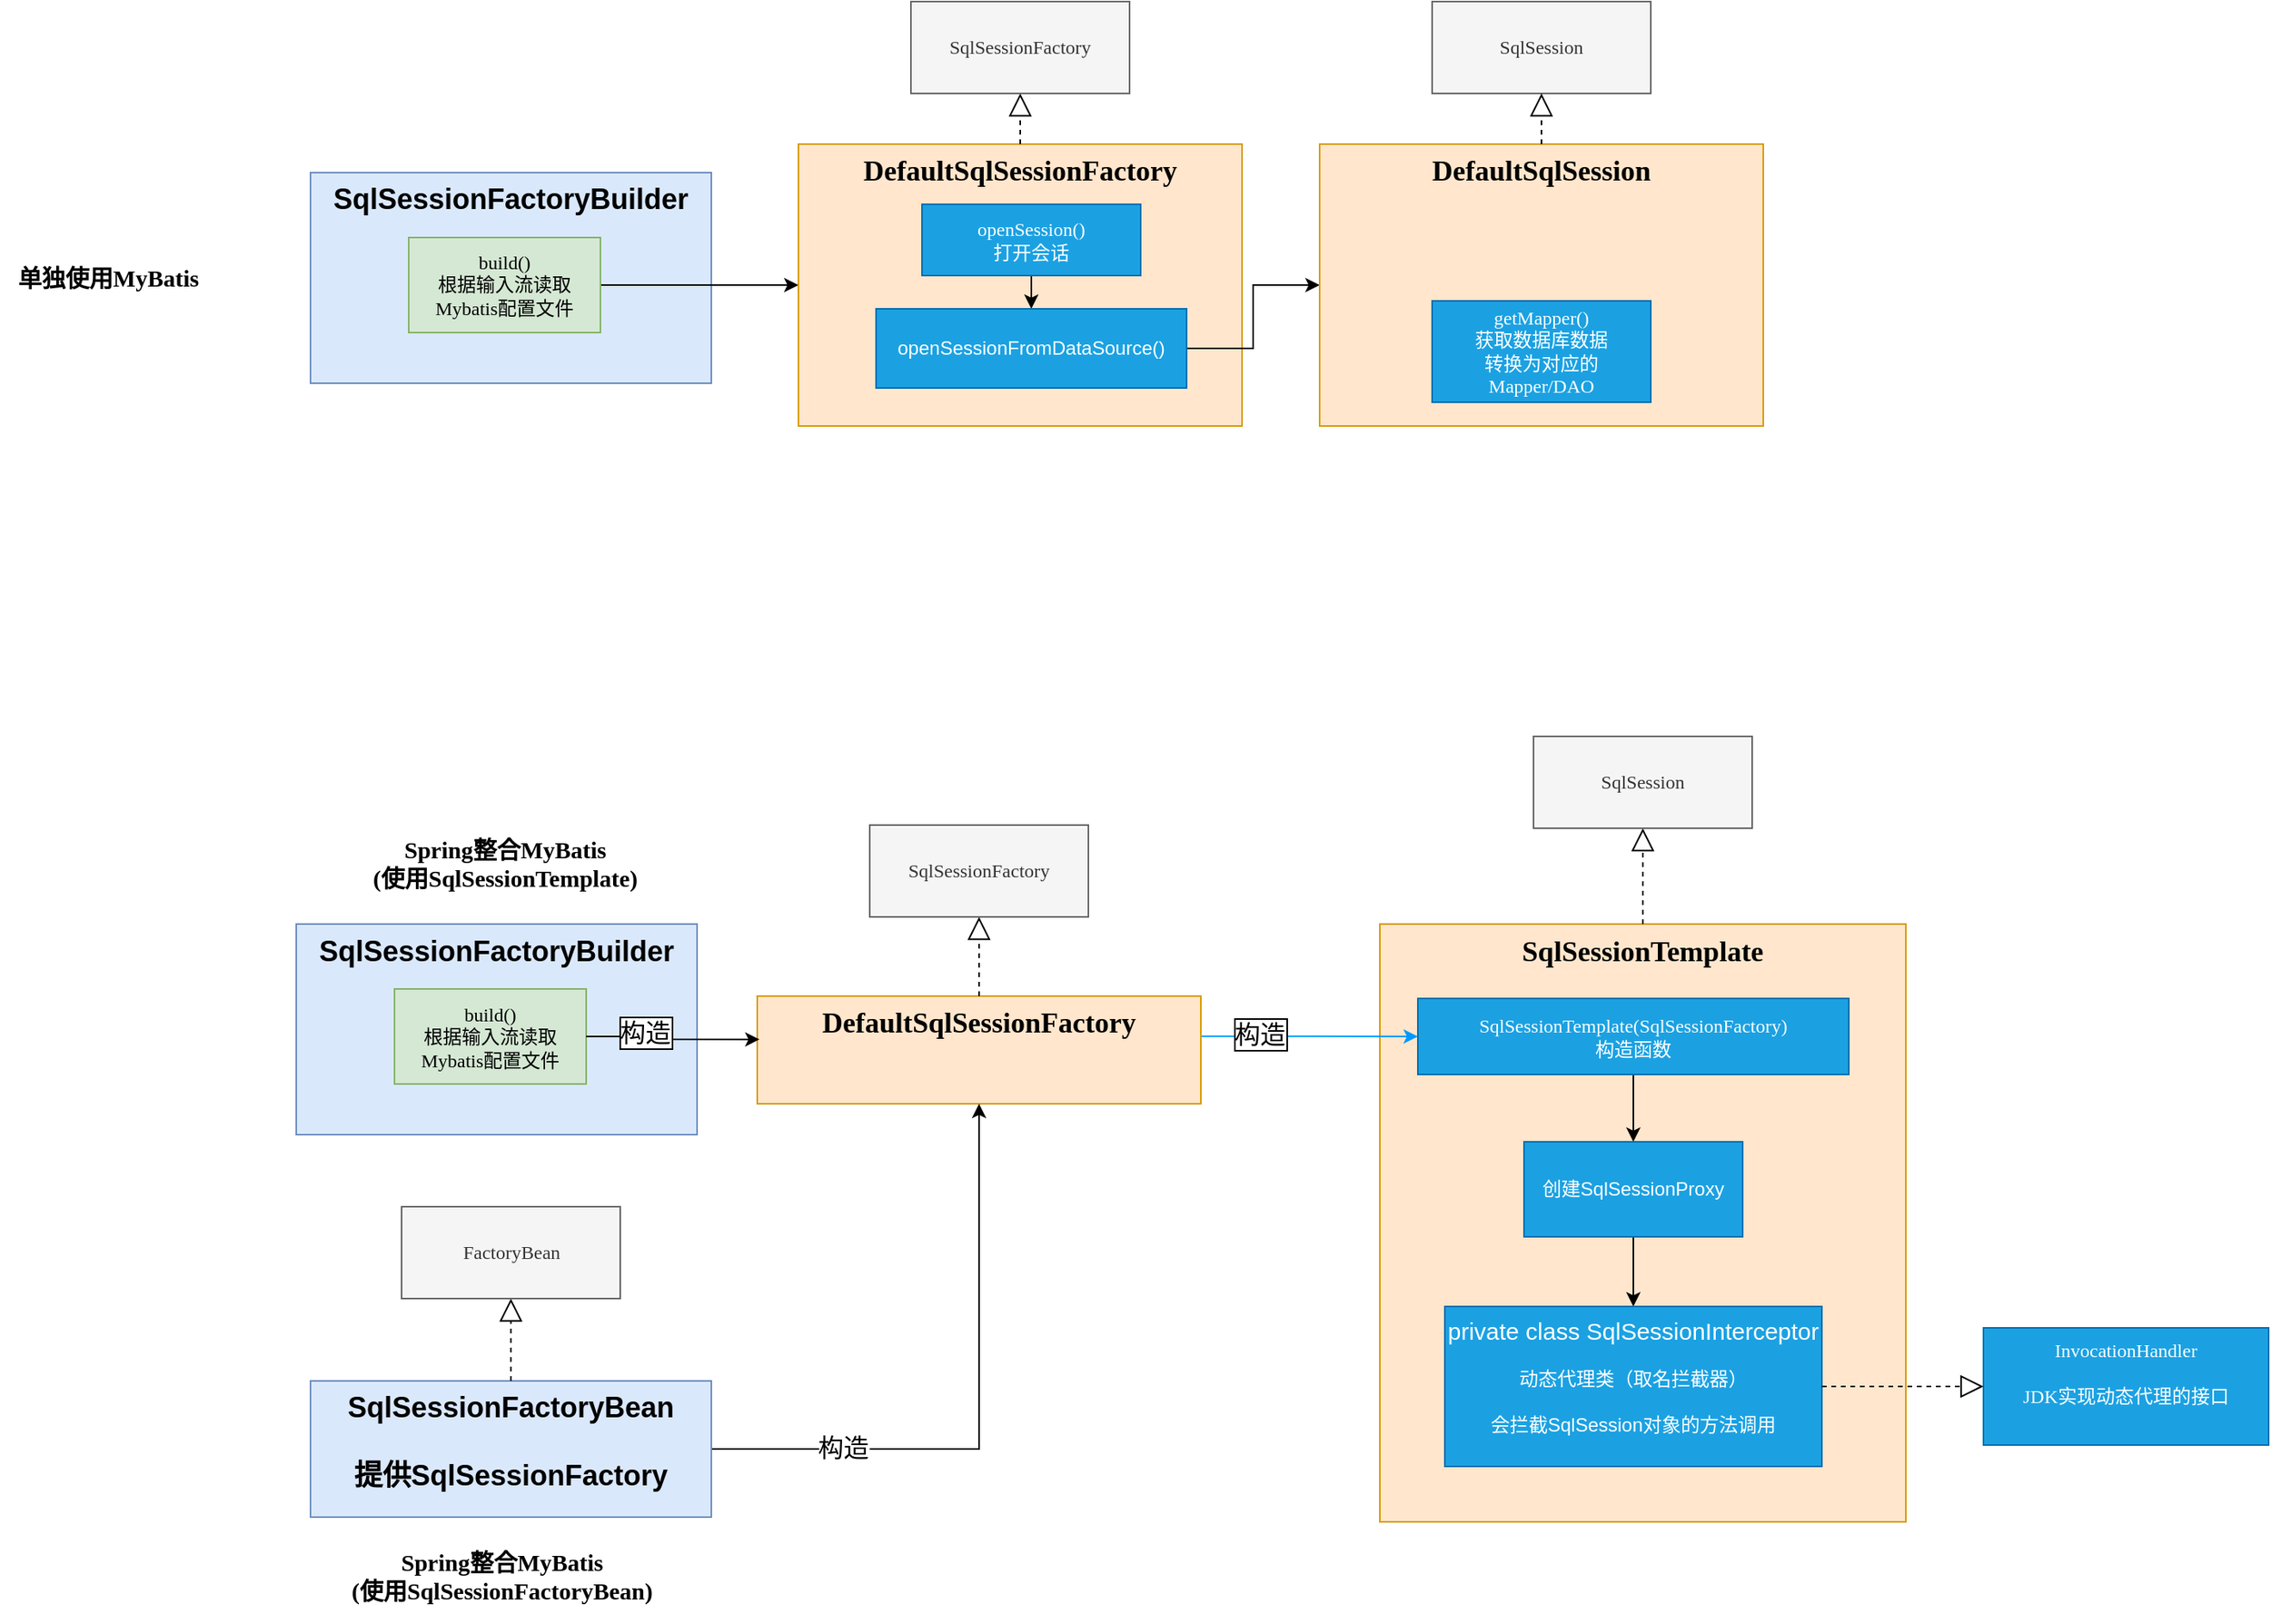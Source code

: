 <mxfile version="24.6.4" type="device" pages="3">
  <diagram name="打开数据库会话" id="SE85dlE5BvLreO3nksSo">
    <mxGraphModel dx="2238" dy="1069" grid="0" gridSize="10" guides="1" tooltips="1" connect="1" arrows="1" fold="1" page="0" pageScale="1" pageWidth="827" pageHeight="1169" math="0" shadow="0">
      <root>
        <mxCell id="0" />
        <mxCell id="1" parent="0" />
        <mxCell id="FTAhXeVRQCJLs0EyQR1D-2" value="&lt;font size=&quot;1&quot; style=&quot;&quot;&gt;&lt;b style=&quot;font-size: 18px;&quot;&gt;SqlSessionFactoryBuilder&lt;/b&gt;&lt;/font&gt;" style="rounded=0;whiteSpace=wrap;html=1;verticalAlign=top;fillColor=#dae8fc;strokeColor=#6c8ebf;" vertex="1" parent="1">
          <mxGeometry x="100" y="362" width="253" height="133" as="geometry" />
        </mxCell>
        <mxCell id="FTAhXeVRQCJLs0EyQR1D-5" value="" style="edgeStyle=orthogonalEdgeStyle;rounded=0;orthogonalLoop=1;jettySize=auto;html=1;" edge="1" parent="1" source="FTAhXeVRQCJLs0EyQR1D-1" target="FTAhXeVRQCJLs0EyQR1D-4">
          <mxGeometry relative="1" as="geometry" />
        </mxCell>
        <mxCell id="FTAhXeVRQCJLs0EyQR1D-1" value="&lt;div style=&quot;&quot;&gt;&lt;font style=&quot;font-size: 12px;&quot; face=&quot;MesloLGS NF&quot;&gt;build()&lt;br&gt;&lt;/font&gt;&lt;/div&gt;&lt;font style=&quot;font-size: 12px;&quot; face=&quot;YKzPa8apz-2203XDDcGV&quot;&gt;根据输入流读取&lt;/font&gt;&lt;div style=&quot;&quot;&gt;&lt;font style=&quot;font-size: 12px;&quot; face=&quot;YKzPa8apz-2203XDDcGV&quot;&gt;Mybatis配置文件&lt;/font&gt;&lt;/div&gt;" style="rounded=0;whiteSpace=wrap;html=1;fillColor=#d5e8d4;strokeColor=#82b366;" vertex="1" parent="1">
          <mxGeometry x="162" y="403" width="121" height="60" as="geometry" />
        </mxCell>
        <mxCell id="FTAhXeVRQCJLs0EyQR1D-4" value="&lt;font style=&quot;font-size: 18px;&quot; face=&quot;MesloLGS NF&quot;&gt;&lt;b&gt;DefaultSqlSessionFactory&lt;/b&gt;&lt;/font&gt;" style="whiteSpace=wrap;html=1;rounded=0;verticalAlign=top;fillColor=#ffe6cc;strokeColor=#d79b00;" vertex="1" parent="1">
          <mxGeometry x="408" y="344" width="280" height="178" as="geometry" />
        </mxCell>
        <mxCell id="FTAhXeVRQCJLs0EyQR1D-7" value="" style="endArrow=block;dashed=1;endFill=0;endSize=12;html=1;rounded=0;exitX=0.5;exitY=0;exitDx=0;exitDy=0;entryX=0.5;entryY=1;entryDx=0;entryDy=0;" edge="1" parent="1" source="FTAhXeVRQCJLs0EyQR1D-4" target="FTAhXeVRQCJLs0EyQR1D-8">
          <mxGeometry width="160" relative="1" as="geometry">
            <mxPoint x="548" y="344" as="sourcePoint" />
            <mxPoint x="546" y="266" as="targetPoint" />
          </mxGeometry>
        </mxCell>
        <mxCell id="FTAhXeVRQCJLs0EyQR1D-8" value="&lt;font face=&quot;MesloLGS NF&quot;&gt;SqlSessionFactory&lt;/font&gt;" style="html=1;whiteSpace=wrap;fillColor=#f5f5f5;fontColor=#333333;strokeColor=#666666;" vertex="1" parent="1">
          <mxGeometry x="479" y="254" width="138" height="58" as="geometry" />
        </mxCell>
        <mxCell id="FTAhXeVRQCJLs0EyQR1D-12" value="" style="edgeStyle=orthogonalEdgeStyle;rounded=0;orthogonalLoop=1;jettySize=auto;html=1;" edge="1" parent="1" source="FTAhXeVRQCJLs0EyQR1D-10" target="FTAhXeVRQCJLs0EyQR1D-11">
          <mxGeometry relative="1" as="geometry" />
        </mxCell>
        <mxCell id="FTAhXeVRQCJLs0EyQR1D-10" value="&lt;font face=&quot;MesloLGS NF&quot;&gt;openSession()&lt;/font&gt;&lt;div&gt;&lt;font face=&quot;MesloLGS NF&quot;&gt;打开会话&lt;/font&gt;&lt;/div&gt;" style="html=1;whiteSpace=wrap;fillColor=#1ba1e2;fontColor=#ffffff;strokeColor=#006EAF;" vertex="1" parent="1">
          <mxGeometry x="486" y="382" width="138" height="45" as="geometry" />
        </mxCell>
        <mxCell id="FTAhXeVRQCJLs0EyQR1D-16" style="edgeStyle=orthogonalEdgeStyle;rounded=0;orthogonalLoop=1;jettySize=auto;html=1;entryX=0;entryY=0.5;entryDx=0;entryDy=0;" edge="1" parent="1" source="FTAhXeVRQCJLs0EyQR1D-11" target="FTAhXeVRQCJLs0EyQR1D-13">
          <mxGeometry relative="1" as="geometry" />
        </mxCell>
        <mxCell id="FTAhXeVRQCJLs0EyQR1D-11" value="openSessionFromDataSource()" style="whiteSpace=wrap;html=1;fillColor=#1ba1e2;fontColor=#ffffff;strokeColor=#006EAF;" vertex="1" parent="1">
          <mxGeometry x="457" y="448" width="196" height="50" as="geometry" />
        </mxCell>
        <mxCell id="FTAhXeVRQCJLs0EyQR1D-13" value="&lt;font face=&quot;MesloLGS NF&quot;&gt;&lt;span style=&quot;font-size: 18px;&quot;&gt;&lt;b&gt;DefaultSqlSession&lt;/b&gt;&lt;/span&gt;&lt;/font&gt;" style="whiteSpace=wrap;html=1;rounded=0;verticalAlign=top;fillColor=#ffe6cc;strokeColor=#d79b00;" vertex="1" parent="1">
          <mxGeometry x="737" y="344" width="280" height="178" as="geometry" />
        </mxCell>
        <mxCell id="FTAhXeVRQCJLs0EyQR1D-14" value="&lt;font face=&quot;MesloLGS NF&quot;&gt;SqlSession&lt;/font&gt;" style="html=1;whiteSpace=wrap;fillColor=#f5f5f5;fontColor=#333333;strokeColor=#666666;" vertex="1" parent="1">
          <mxGeometry x="808" y="254" width="138" height="58" as="geometry" />
        </mxCell>
        <mxCell id="FTAhXeVRQCJLs0EyQR1D-15" value="" style="endArrow=block;dashed=1;endFill=0;endSize=12;html=1;rounded=0;exitX=0.5;exitY=0;exitDx=0;exitDy=0;entryX=0.5;entryY=1;entryDx=0;entryDy=0;" edge="1" parent="1" source="FTAhXeVRQCJLs0EyQR1D-13" target="FTAhXeVRQCJLs0EyQR1D-14">
          <mxGeometry width="160" relative="1" as="geometry">
            <mxPoint x="868.5" y="396" as="sourcePoint" />
            <mxPoint x="869" y="339" as="targetPoint" />
          </mxGeometry>
        </mxCell>
        <mxCell id="FTAhXeVRQCJLs0EyQR1D-17" value="&lt;font face=&quot;MesloLGS NF&quot;&gt;getMapper()&lt;/font&gt;&lt;br&gt;&lt;div&gt;&lt;font face=&quot;MesloLGS NF&quot;&gt;获取数据库数据&lt;/font&gt;&lt;/div&gt;&lt;div&gt;&lt;font face=&quot;MesloLGS NF&quot;&gt;转换为对应的&lt;/font&gt;&lt;/div&gt;&lt;div&gt;&lt;font face=&quot;MesloLGS NF&quot;&gt;Mapper/DAO&lt;/font&gt;&lt;/div&gt;" style="html=1;whiteSpace=wrap;fillColor=#1ba1e2;fontColor=#ffffff;strokeColor=#006EAF;" vertex="1" parent="1">
          <mxGeometry x="808" y="443" width="138" height="64" as="geometry" />
        </mxCell>
        <mxCell id="R3ihF3cFXYVkp5bpyiOf-1" value="&lt;font face=&quot;MesloLGS NF&quot;&gt;&lt;span style=&quot;font-size: 18px;&quot;&gt;&lt;b&gt;SqlSessionTemplate&lt;/b&gt;&lt;/span&gt;&lt;/font&gt;" style="whiteSpace=wrap;html=1;rounded=0;verticalAlign=top;fillColor=#ffe6cc;strokeColor=#d79b00;" vertex="1" parent="1">
          <mxGeometry x="775" y="836.5" width="332" height="377.5" as="geometry" />
        </mxCell>
        <mxCell id="R3ihF3cFXYVkp5bpyiOf-12" value="" style="edgeStyle=orthogonalEdgeStyle;rounded=0;orthogonalLoop=1;jettySize=auto;html=1;" edge="1" parent="1" source="R3ihF3cFXYVkp5bpyiOf-6" target="R3ihF3cFXYVkp5bpyiOf-11">
          <mxGeometry relative="1" as="geometry" />
        </mxCell>
        <mxCell id="R3ihF3cFXYVkp5bpyiOf-6" value="&lt;font face=&quot;MesloLGS NF&quot;&gt;SqlSessionTemplate(SqlSessionFactory)&lt;/font&gt;&lt;div&gt;&lt;font face=&quot;MesloLGS NF&quot;&gt;构造函数&lt;/font&gt;&lt;/div&gt;" style="html=1;whiteSpace=wrap;fillColor=#1ba1e2;fontColor=#ffffff;strokeColor=#006EAF;" vertex="1" parent="1">
          <mxGeometry x="799" y="883.5" width="272" height="48" as="geometry" />
        </mxCell>
        <mxCell id="R3ihF3cFXYVkp5bpyiOf-14" value="" style="edgeStyle=orthogonalEdgeStyle;rounded=0;orthogonalLoop=1;jettySize=auto;html=1;" edge="1" parent="1" source="R3ihF3cFXYVkp5bpyiOf-11" target="R3ihF3cFXYVkp5bpyiOf-13">
          <mxGeometry relative="1" as="geometry" />
        </mxCell>
        <mxCell id="R3ihF3cFXYVkp5bpyiOf-11" value="创建SqlSessionProxy" style="whiteSpace=wrap;html=1;fillColor=#1ba1e2;strokeColor=#006EAF;fontColor=#ffffff;" vertex="1" parent="1">
          <mxGeometry x="866" y="974" width="138" height="60" as="geometry" />
        </mxCell>
        <mxCell id="R3ihF3cFXYVkp5bpyiOf-3" value="" style="endArrow=block;dashed=1;endFill=0;endSize=12;html=1;rounded=0;exitX=0.5;exitY=0;exitDx=0;exitDy=0;entryX=0.5;entryY=1;entryDx=0;entryDy=0;edgeStyle=orthogonalEdgeStyle;" edge="1" parent="1" source="R3ihF3cFXYVkp5bpyiOf-1" target="WVnlGjUGyBzo1f09ywRN-15">
          <mxGeometry width="160" relative="1" as="geometry">
            <mxPoint x="887" y="354" as="sourcePoint" />
            <mxPoint x="887" y="322" as="targetPoint" />
            <Array as="points">
              <mxPoint x="941" y="791" />
              <mxPoint x="941" y="791" />
            </Array>
          </mxGeometry>
        </mxCell>
        <mxCell id="R3ihF3cFXYVkp5bpyiOf-13" value="&lt;font style=&quot;font-size: 15px;&quot;&gt;private class SqlSessionInterceptor&lt;/font&gt;&lt;div&gt;&lt;br&gt;&lt;/div&gt;&lt;div&gt;动态代理类（取名拦截器）&lt;/div&gt;&lt;div&gt;&lt;br&gt;&lt;/div&gt;&lt;div&gt;会拦截SqlSession对象的方法调用&lt;/div&gt;" style="whiteSpace=wrap;html=1;fillColor=#1ba1e2;strokeColor=#006EAF;fontColor=#ffffff;verticalAlign=top;" vertex="1" parent="1">
          <mxGeometry x="816" y="1078" width="238" height="101" as="geometry" />
        </mxCell>
        <mxCell id="ojAnquHvE9MYXqrxkCUj-1" value="" style="group;verticalAlign=middle;" vertex="1" connectable="0" parent="1">
          <mxGeometry x="1156" y="1091.5" width="180" height="74" as="geometry" />
        </mxCell>
        <mxCell id="ojAnquHvE9MYXqrxkCUj-2" value="&lt;font face=&quot;MesloLGS NF&quot;&gt;InvocationHandler&lt;/font&gt;&lt;div&gt;&lt;font face=&quot;MesloLGS NF&quot;&gt;&lt;br&gt;&lt;/font&gt;&lt;/div&gt;&lt;div&gt;&lt;font face=&quot;MesloLGS NF&quot;&gt;JDK实现动态代理的接口&lt;/font&gt;&lt;/div&gt;" style="html=1;whiteSpace=wrap;fillColor=#1ba1e2;fontColor=#ffffff;strokeColor=#006EAF;verticalAlign=top;align=center;" vertex="1" parent="ojAnquHvE9MYXqrxkCUj-1">
          <mxGeometry width="180" height="74" as="geometry" />
        </mxCell>
        <mxCell id="ojAnquHvE9MYXqrxkCUj-3" value="" style="endArrow=block;dashed=1;endFill=0;endSize=12;html=1;rounded=0;exitX=1;exitY=0.5;exitDx=0;exitDy=0;edgeStyle=orthogonalEdgeStyle;entryX=0;entryY=0.5;entryDx=0;entryDy=0;" edge="1" parent="1" source="R3ihF3cFXYVkp5bpyiOf-13" target="ojAnquHvE9MYXqrxkCUj-2">
          <mxGeometry width="160" relative="1" as="geometry">
            <mxPoint x="887" y="631" as="sourcePoint" />
            <mxPoint x="1161" y="837" as="targetPoint" />
            <Array as="points" />
          </mxGeometry>
        </mxCell>
        <mxCell id="ojAnquHvE9MYXqrxkCUj-5" style="edgeStyle=orthogonalEdgeStyle;rounded=0;orthogonalLoop=1;jettySize=auto;html=1;entryX=0;entryY=0.5;entryDx=0;entryDy=0;strokeColor=#0099FF;exitX=1.002;exitY=0.373;exitDx=0;exitDy=0;exitPerimeter=0;" edge="1" parent="1" source="WVnlGjUGyBzo1f09ywRN-8" target="R3ihF3cFXYVkp5bpyiOf-6">
          <mxGeometry relative="1" as="geometry">
            <mxPoint x="699" y="903" as="sourcePoint" />
          </mxGeometry>
        </mxCell>
        <mxCell id="WVnlGjUGyBzo1f09ywRN-18" value="构造" style="edgeLabel;html=1;align=center;verticalAlign=middle;resizable=0;points=[];labelBorderColor=default;fontFamily=MesloLGS NF;fontSize=16;" vertex="1" connectable="0" parent="ojAnquHvE9MYXqrxkCUj-5">
          <mxGeometry x="-0.471" y="2" relative="1" as="geometry">
            <mxPoint as="offset" />
          </mxGeometry>
        </mxCell>
        <mxCell id="WVnlGjUGyBzo1f09ywRN-2" value="&lt;span style=&quot;font-family: &amp;quot;MesloLGS NF&amp;quot;; font-size: 15px; text-wrap: nowrap;&quot;&gt;单独使用MyBatis&lt;/span&gt;" style="text;html=1;align=center;verticalAlign=middle;whiteSpace=wrap;rounded=0;fontStyle=1" vertex="1" parent="1">
          <mxGeometry x="-96" y="408" width="137" height="40" as="geometry" />
        </mxCell>
        <mxCell id="WVnlGjUGyBzo1f09ywRN-3" value="&lt;font size=&quot;1&quot; style=&quot;&quot;&gt;&lt;b style=&quot;font-size: 18px;&quot;&gt;SqlSessionFactoryBuilder&lt;/b&gt;&lt;/font&gt;" style="rounded=0;whiteSpace=wrap;html=1;verticalAlign=top;fillColor=#dae8fc;strokeColor=#6c8ebf;" vertex="1" parent="1">
          <mxGeometry x="91" y="836.5" width="253" height="133" as="geometry" />
        </mxCell>
        <mxCell id="WVnlGjUGyBzo1f09ywRN-5" value="&lt;div style=&quot;&quot;&gt;&lt;font style=&quot;font-size: 12px;&quot; face=&quot;MesloLGS NF&quot;&gt;build()&lt;br&gt;&lt;/font&gt;&lt;/div&gt;&lt;font style=&quot;font-size: 12px;&quot; face=&quot;YKzPa8apz-2203XDDcGV&quot;&gt;根据输入流读取&lt;/font&gt;&lt;div style=&quot;&quot;&gt;&lt;font style=&quot;font-size: 12px;&quot; face=&quot;YKzPa8apz-2203XDDcGV&quot;&gt;Mybatis配置文件&lt;/font&gt;&lt;/div&gt;" style="rounded=0;whiteSpace=wrap;html=1;fillColor=#d5e8d4;strokeColor=#82b366;" vertex="1" parent="1">
          <mxGeometry x="153" y="877.5" width="121" height="60" as="geometry" />
        </mxCell>
        <mxCell id="WVnlGjUGyBzo1f09ywRN-6" value="&lt;span style=&quot;font-family: &amp;quot;MesloLGS NF&amp;quot;; font-size: 15px; text-wrap: nowrap;&quot;&gt;Spring整合MyBatis&lt;/span&gt;&lt;div&gt;&lt;span style=&quot;font-family: &amp;quot;MesloLGS NF&amp;quot;; font-size: 15px; text-wrap: nowrap;&quot;&gt;(使用SqlSessionTemplate)&lt;/span&gt;&lt;/div&gt;" style="text;html=1;align=center;verticalAlign=middle;whiteSpace=wrap;rounded=0;fontStyle=1" vertex="1" parent="1">
          <mxGeometry x="119.5" y="768" width="206" height="59.5" as="geometry" />
        </mxCell>
        <mxCell id="WVnlGjUGyBzo1f09ywRN-8" value="&lt;font style=&quot;font-size: 18px;&quot; face=&quot;MesloLGS NF&quot;&gt;&lt;b&gt;DefaultSqlSessionFactory&lt;/b&gt;&lt;/font&gt;" style="whiteSpace=wrap;html=1;rounded=0;verticalAlign=top;fillColor=#ffe6cc;strokeColor=#d79b00;" vertex="1" parent="1">
          <mxGeometry x="382" y="882" width="280" height="68" as="geometry" />
        </mxCell>
        <mxCell id="WVnlGjUGyBzo1f09ywRN-9" value="" style="endArrow=block;dashed=1;endFill=0;endSize=12;html=1;rounded=0;exitX=0.5;exitY=0;exitDx=0;exitDy=0;entryX=0.5;entryY=1;entryDx=0;entryDy=0;" edge="1" parent="1" source="WVnlGjUGyBzo1f09ywRN-8" target="WVnlGjUGyBzo1f09ywRN-10">
          <mxGeometry width="160" relative="1" as="geometry">
            <mxPoint x="555" y="836" as="sourcePoint" />
            <mxPoint x="553" y="758" as="targetPoint" />
          </mxGeometry>
        </mxCell>
        <mxCell id="WVnlGjUGyBzo1f09ywRN-10" value="&lt;font face=&quot;MesloLGS NF&quot;&gt;SqlSessionFactory&lt;/font&gt;" style="html=1;whiteSpace=wrap;fillColor=#f5f5f5;fontColor=#333333;strokeColor=#666666;" vertex="1" parent="1">
          <mxGeometry x="453" y="774" width="138" height="58" as="geometry" />
        </mxCell>
        <mxCell id="WVnlGjUGyBzo1f09ywRN-14" style="edgeStyle=orthogonalEdgeStyle;rounded=0;orthogonalLoop=1;jettySize=auto;html=1;entryX=0.005;entryY=0.402;entryDx=0;entryDy=0;entryPerimeter=0;" edge="1" parent="1" source="WVnlGjUGyBzo1f09ywRN-5" target="WVnlGjUGyBzo1f09ywRN-8">
          <mxGeometry relative="1" as="geometry" />
        </mxCell>
        <mxCell id="WVnlGjUGyBzo1f09ywRN-16" value="构造" style="edgeLabel;html=1;align=center;verticalAlign=middle;resizable=0;points=[];fontFamily=MesloLGS NF;fontSize=16;labelBackgroundColor=default;labelBorderColor=default;" vertex="1" connectable="0" parent="WVnlGjUGyBzo1f09ywRN-14">
          <mxGeometry x="0.348" y="4" relative="1" as="geometry">
            <mxPoint x="-36" y="-1" as="offset" />
          </mxGeometry>
        </mxCell>
        <mxCell id="WVnlGjUGyBzo1f09ywRN-15" value="&lt;font face=&quot;MesloLGS NF&quot;&gt;SqlSession&lt;/font&gt;" style="html=1;whiteSpace=wrap;fillColor=#f5f5f5;fontColor=#333333;strokeColor=#666666;" vertex="1" parent="1">
          <mxGeometry x="872" y="718" width="138" height="58" as="geometry" />
        </mxCell>
        <mxCell id="TrPgGx1sC5sPbFkqmhlN-1" style="edgeStyle=orthogonalEdgeStyle;rounded=0;orthogonalLoop=1;jettySize=auto;html=1;entryX=0.5;entryY=1;entryDx=0;entryDy=0;" edge="1" parent="1" source="b9k1HiIs25PpviOs9O5--1" target="WVnlGjUGyBzo1f09ywRN-8">
          <mxGeometry relative="1" as="geometry">
            <Array as="points">
              <mxPoint x="522" y="1168" />
            </Array>
          </mxGeometry>
        </mxCell>
        <mxCell id="TrPgGx1sC5sPbFkqmhlN-2" value="构造" style="edgeLabel;html=1;align=center;verticalAlign=middle;resizable=0;points=[];fontSize=16;" vertex="1" connectable="0" parent="TrPgGx1sC5sPbFkqmhlN-1">
          <mxGeometry x="-0.574" y="1" relative="1" as="geometry">
            <mxPoint as="offset" />
          </mxGeometry>
        </mxCell>
        <mxCell id="b9k1HiIs25PpviOs9O5--1" value="&lt;span style=&quot;font-size: 18px;&quot;&gt;&lt;b&gt;SqlSessionFactoryBean&lt;/b&gt;&lt;/span&gt;&lt;div&gt;&lt;span style=&quot;font-size: 18px;&quot;&gt;&lt;b&gt;&lt;br&gt;&lt;/b&gt;&lt;/span&gt;&lt;/div&gt;&lt;div&gt;&lt;span style=&quot;font-size: 18px;&quot;&gt;&lt;b&gt;提供SqlSessionFactory&lt;/b&gt;&lt;/span&gt;&lt;/div&gt;" style="rounded=0;whiteSpace=wrap;html=1;verticalAlign=top;fillColor=#dae8fc;strokeColor=#6c8ebf;" vertex="1" parent="1">
          <mxGeometry x="100" y="1125" width="253" height="86" as="geometry" />
        </mxCell>
        <mxCell id="b9k1HiIs25PpviOs9O5--3" value="" style="endArrow=block;dashed=1;endFill=0;endSize=12;html=1;rounded=0;exitX=0.5;exitY=0;exitDx=0;exitDy=0;entryX=0.5;entryY=1;entryDx=0;entryDy=0;" edge="1" parent="1" target="b9k1HiIs25PpviOs9O5--4" source="b9k1HiIs25PpviOs9O5--1">
          <mxGeometry width="160" relative="1" as="geometry">
            <mxPoint x="238" y="1050" as="sourcePoint" />
            <mxPoint x="269" y="926" as="targetPoint" />
          </mxGeometry>
        </mxCell>
        <mxCell id="b9k1HiIs25PpviOs9O5--4" value="&lt;font face=&quot;MesloLGS NF&quot;&gt;FactoryBean&lt;/font&gt;" style="html=1;whiteSpace=wrap;fillColor=#f5f5f5;fontColor=#333333;strokeColor=#666666;" vertex="1" parent="1">
          <mxGeometry x="157.5" y="1015" width="138" height="58" as="geometry" />
        </mxCell>
        <mxCell id="b9k1HiIs25PpviOs9O5--5" value="&lt;span style=&quot;font-family: &amp;quot;MesloLGS NF&amp;quot;; font-size: 15px; text-wrap: nowrap;&quot;&gt;Spring整合MyBatis&lt;/span&gt;&lt;div&gt;&lt;font face=&quot;MesloLGS NF&quot;&gt;&lt;span style=&quot;font-size: 15px; text-wrap: nowrap;&quot;&gt;(使用SqlSessionFactoryBean)&lt;/span&gt;&lt;/font&gt;&lt;/div&gt;" style="text;html=1;align=center;verticalAlign=middle;whiteSpace=wrap;rounded=0;fontStyle=1" vertex="1" parent="1">
          <mxGeometry x="100" y="1218" width="242" height="59.5" as="geometry" />
        </mxCell>
      </root>
    </mxGraphModel>
  </diagram>
  <diagram id="dr7GPXN-3Q7ze1YrKtO8" name="数据源">
    <mxGraphModel dx="1962" dy="909" grid="0" gridSize="10" guides="1" tooltips="1" connect="1" arrows="1" fold="1" page="0" pageScale="1" pageWidth="827" pageHeight="1169" math="0" shadow="0">
      <root>
        <mxCell id="0" />
        <mxCell id="1" parent="0" />
        <mxCell id="92cY1rSrwsUC9bktOv2z-2" value="«interface»&lt;br&gt;&lt;b&gt;DataSource&lt;/b&gt;" style="html=1;whiteSpace=wrap;fontFamily=MesloLGS NF;fillColor=#0050ef;fontColor=#ffffff;strokeColor=#001DBC;" vertex="1" parent="1">
          <mxGeometry x="126" y="118" width="110" height="50" as="geometry" />
        </mxCell>
        <mxCell id="92cY1rSrwsUC9bktOv2z-3" value="" style="endArrow=block;dashed=1;endFill=0;endSize=12;html=1;rounded=0;edgeStyle=orthogonalEdgeStyle;entryX=0.5;entryY=1;entryDx=0;entryDy=0;" edge="1" parent="1" source="92cY1rSrwsUC9bktOv2z-4" target="92cY1rSrwsUC9bktOv2z-2">
          <mxGeometry width="160" relative="1" as="geometry">
            <mxPoint x="115" y="238" as="sourcePoint" />
            <mxPoint x="42" y="149" as="targetPoint" />
          </mxGeometry>
        </mxCell>
        <mxCell id="92cY1rSrwsUC9bktOv2z-4" value="&lt;font face=&quot;MesloLGS NF&quot;&gt;UnpooledDataSource&lt;/font&gt;" style="html=1;whiteSpace=wrap;fillColor=#1ba1e2;fontColor=#ffffff;strokeColor=#006EAF;" vertex="1" parent="1">
          <mxGeometry x="17" y="227" width="140" height="53" as="geometry" />
        </mxCell>
        <mxCell id="92cY1rSrwsUC9bktOv2z-5" value="&lt;font face=&quot;MesloLGS NF&quot;&gt;PooledDataSource&lt;/font&gt;" style="html=1;whiteSpace=wrap;fillColor=#1ba1e2;fontColor=#ffffff;strokeColor=#006EAF;" vertex="1" parent="1">
          <mxGeometry x="202" y="227" width="140" height="53" as="geometry" />
        </mxCell>
        <mxCell id="92cY1rSrwsUC9bktOv2z-7" value="" style="endArrow=block;dashed=1;endFill=0;endSize=12;html=1;rounded=0;edgeStyle=orthogonalEdgeStyle;exitX=0.5;exitY=0;exitDx=0;exitDy=0;" edge="1" parent="1" source="92cY1rSrwsUC9bktOv2z-5" target="92cY1rSrwsUC9bktOv2z-2">
          <mxGeometry width="160" relative="1" as="geometry">
            <mxPoint x="272" y="374" as="sourcePoint" />
            <mxPoint x="97" y="237" as="targetPoint" />
          </mxGeometry>
        </mxCell>
        <mxCell id="92cY1rSrwsUC9bktOv2z-15" value="" style="group" vertex="1" connectable="0" parent="1">
          <mxGeometry x="-16" y="406" width="418" height="216" as="geometry" />
        </mxCell>
        <mxCell id="92cY1rSrwsUC9bktOv2z-14" value="&lt;font face=&quot;MesloLGS NF&quot;&gt;DriverManager&lt;/font&gt;" style="html=1;whiteSpace=wrap;fillColor=#dae8fc;strokeColor=#6c8ebf;verticalAlign=top;" vertex="1" parent="92cY1rSrwsUC9bktOv2z-15">
          <mxGeometry x="238" width="180" height="216" as="geometry" />
        </mxCell>
        <mxCell id="92cY1rSrwsUC9bktOv2z-8" value="&lt;font face=&quot;MesloLGS NF&quot;&gt;UnpooledDataSource&lt;/font&gt;" style="html=1;whiteSpace=wrap;fillColor=#1ba1e2;fontColor=#ffffff;strokeColor=#006EAF;verticalAlign=top;" vertex="1" parent="92cY1rSrwsUC9bktOv2z-15">
          <mxGeometry width="180" height="216" as="geometry" />
        </mxCell>
        <mxCell id="92cY1rSrwsUC9bktOv2z-11" value="" style="edgeStyle=orthogonalEdgeStyle;rounded=0;orthogonalLoop=1;jettySize=auto;html=1;" edge="1" parent="92cY1rSrwsUC9bktOv2z-15" source="92cY1rSrwsUC9bktOv2z-9" target="92cY1rSrwsUC9bktOv2z-10">
          <mxGeometry relative="1" as="geometry" />
        </mxCell>
        <mxCell id="92cY1rSrwsUC9bktOv2z-9" value="&lt;font face=&quot;MesloLGS NF&quot;&gt;getConnection&lt;/font&gt;" style="rounded=1;whiteSpace=wrap;html=1;" vertex="1" parent="92cY1rSrwsUC9bktOv2z-15">
          <mxGeometry x="33" y="45" width="120" height="60" as="geometry" />
        </mxCell>
        <mxCell id="92cY1rSrwsUC9bktOv2z-13" value="" style="edgeStyle=orthogonalEdgeStyle;rounded=0;orthogonalLoop=1;jettySize=auto;html=1;" edge="1" parent="92cY1rSrwsUC9bktOv2z-15" source="92cY1rSrwsUC9bktOv2z-10" target="92cY1rSrwsUC9bktOv2z-12">
          <mxGeometry relative="1" as="geometry">
            <Array as="points">
              <mxPoint x="212" y="170" />
              <mxPoint x="212" y="75" />
            </Array>
          </mxGeometry>
        </mxCell>
        <mxCell id="92cY1rSrwsUC9bktOv2z-10" value="&lt;font face=&quot;MesloLGS NF&quot;&gt;doGetConnection&lt;/font&gt;" style="whiteSpace=wrap;html=1;rounded=1;" vertex="1" parent="92cY1rSrwsUC9bktOv2z-15">
          <mxGeometry x="33" y="140" width="120" height="60" as="geometry" />
        </mxCell>
        <mxCell id="92cY1rSrwsUC9bktOv2z-12" value="&lt;font face=&quot;MesloLGS NF&quot;&gt;getConnection&lt;/font&gt;" style="whiteSpace=wrap;html=1;rounded=1;" vertex="1" parent="92cY1rSrwsUC9bktOv2z-15">
          <mxGeometry x="272" y="45" width="120" height="60" as="geometry" />
        </mxCell>
        <mxCell id="92cY1rSrwsUC9bktOv2z-16" value="&lt;font face=&quot;MesloLGS NF&quot;&gt;PooledDataSource&lt;/font&gt;" style="html=1;whiteSpace=wrap;fillColor=#1ba1e2;fontColor=#ffffff;strokeColor=#006EAF;verticalAlign=top;" vertex="1" parent="1">
          <mxGeometry x="-16" y="698" width="180" height="216" as="geometry" />
        </mxCell>
        <mxCell id="92cY1rSrwsUC9bktOv2z-17" value="" style="edgeStyle=orthogonalEdgeStyle;rounded=0;orthogonalLoop=1;jettySize=auto;html=1;" edge="1" parent="1" source="92cY1rSrwsUC9bktOv2z-18" target="92cY1rSrwsUC9bktOv2z-19">
          <mxGeometry relative="1" as="geometry" />
        </mxCell>
        <mxCell id="92cY1rSrwsUC9bktOv2z-18" value="&lt;font face=&quot;MesloLGS NF&quot;&gt;getConnection&lt;/font&gt;" style="rounded=1;whiteSpace=wrap;html=1;" vertex="1" parent="1">
          <mxGeometry x="17" y="743" width="120" height="60" as="geometry" />
        </mxCell>
        <mxCell id="92cY1rSrwsUC9bktOv2z-35" style="edgeStyle=orthogonalEdgeStyle;rounded=0;orthogonalLoop=1;jettySize=auto;html=1;" edge="1" parent="1" source="92cY1rSrwsUC9bktOv2z-19" target="92cY1rSrwsUC9bktOv2z-34">
          <mxGeometry relative="1" as="geometry" />
        </mxCell>
        <mxCell id="92cY1rSrwsUC9bktOv2z-19" value="&lt;font face=&quot;MesloLGS NF&quot;&gt;popConnection&lt;/font&gt;" style="whiteSpace=wrap;html=1;rounded=1;" vertex="1" parent="1">
          <mxGeometry x="17" y="838" width="120" height="60" as="geometry" />
        </mxCell>
        <mxCell id="92cY1rSrwsUC9bktOv2z-32" value="" style="group;fillColor=#dae8fc;strokeColor=#6c8ebf;" vertex="1" connectable="0" parent="1">
          <mxGeometry x="265" y="692" width="259" height="216" as="geometry" />
        </mxCell>
        <mxCell id="92cY1rSrwsUC9bktOv2z-26" value="&lt;font face=&quot;MesloLGS NF&quot;&gt;PoolState&lt;/font&gt;" style="html=1;whiteSpace=wrap;fillColor=#dae8fc;strokeColor=#6c8ebf;verticalAlign=top;" vertex="1" parent="92cY1rSrwsUC9bktOv2z-32">
          <mxGeometry width="258" height="216" as="geometry" />
        </mxCell>
        <mxCell id="92cY1rSrwsUC9bktOv2z-28" value="+ idleConnections: List&amp;lt;PooledConnection&amp;gt;" style="text;strokeColor=none;fillColor=none;align=left;verticalAlign=top;spacingLeft=4;spacingRight=4;overflow=hidden;rotatable=0;points=[[0,0.5],[1,0.5]];portConstraint=eastwest;whiteSpace=wrap;html=1;" vertex="1" parent="92cY1rSrwsUC9bktOv2z-32">
          <mxGeometry x="3" y="37" width="256" height="28" as="geometry" />
        </mxCell>
        <mxCell id="92cY1rSrwsUC9bktOv2z-31" value="+ activeConnections: List&amp;lt;PooledConnection&amp;gt;" style="text;strokeColor=none;fillColor=none;align=left;verticalAlign=top;spacingLeft=4;spacingRight=4;overflow=hidden;rotatable=0;points=[[0,0.5],[1,0.5]];portConstraint=eastwest;whiteSpace=wrap;html=1;" vertex="1" parent="92cY1rSrwsUC9bktOv2z-32">
          <mxGeometry x="2" y="62" width="256" height="28" as="geometry" />
        </mxCell>
        <mxCell id="92cY1rSrwsUC9bktOv2z-33" value="&lt;span style=&quot;text-align: left;&quot;&gt;activeConnections.add&lt;/span&gt;" style="whiteSpace=wrap;html=1;rounded=1;" vertex="1" parent="92cY1rSrwsUC9bktOv2z-32">
          <mxGeometry x="59" y="138" width="142" height="60" as="geometry" />
        </mxCell>
        <mxCell id="92cY1rSrwsUC9bktOv2z-36" style="edgeStyle=orthogonalEdgeStyle;rounded=0;orthogonalLoop=1;jettySize=auto;html=1;entryX=0;entryY=0.5;entryDx=0;entryDy=0;" edge="1" parent="1" source="92cY1rSrwsUC9bktOv2z-34" target="92cY1rSrwsUC9bktOv2z-33">
          <mxGeometry relative="1" as="geometry" />
        </mxCell>
        <mxCell id="92cY1rSrwsUC9bktOv2z-37" value="Y" style="edgeLabel;html=1;align=center;verticalAlign=middle;resizable=0;points=[];" vertex="1" connectable="0" parent="92cY1rSrwsUC9bktOv2z-36">
          <mxGeometry x="-0.694" y="-3" relative="1" as="geometry">
            <mxPoint as="offset" />
          </mxGeometry>
        </mxCell>
        <mxCell id="92cY1rSrwsUC9bktOv2z-41" value="" style="edgeStyle=orthogonalEdgeStyle;rounded=0;orthogonalLoop=1;jettySize=auto;html=1;" edge="1" parent="1" source="92cY1rSrwsUC9bktOv2z-34" target="92cY1rSrwsUC9bktOv2z-40">
          <mxGeometry relative="1" as="geometry" />
        </mxCell>
        <mxCell id="92cY1rSrwsUC9bktOv2z-46" value="N" style="edgeLabel;html=1;align=center;verticalAlign=middle;resizable=0;points=[];" vertex="1" connectable="0" parent="92cY1rSrwsUC9bktOv2z-41">
          <mxGeometry x="-0.259" y="4" relative="1" as="geometry">
            <mxPoint as="offset" />
          </mxGeometry>
        </mxCell>
        <mxCell id="92cY1rSrwsUC9bktOv2z-34" value="&lt;div&gt;&lt;span style=&quot;background-color: initial; font-size: 15px; font-family: &amp;quot;MesloLGS NF&amp;quot;;&quot;&gt;有空闲连接&lt;/span&gt;&lt;br&gt;&lt;/div&gt;" style="strokeWidth=2;html=1;shape=mxgraph.flowchart.decision;whiteSpace=wrap;verticalAlign=middle;" vertex="1" parent="1">
          <mxGeometry x="1" y="952" width="152" height="55" as="geometry" />
        </mxCell>
        <mxCell id="92cY1rSrwsUC9bktOv2z-42" style="edgeStyle=orthogonalEdgeStyle;rounded=0;orthogonalLoop=1;jettySize=auto;html=1;entryX=0;entryY=0.5;entryDx=0;entryDy=0;exitX=1;exitY=0.5;exitDx=0;exitDy=0;exitPerimeter=0;" edge="1" parent="1" source="92cY1rSrwsUC9bktOv2z-40" target="92cY1rSrwsUC9bktOv2z-33">
          <mxGeometry relative="1" as="geometry">
            <Array as="points">
              <mxPoint x="239" y="1096" />
              <mxPoint x="239" y="860" />
            </Array>
          </mxGeometry>
        </mxCell>
        <mxCell id="92cY1rSrwsUC9bktOv2z-43" value="Y" style="edgeLabel;html=1;align=center;verticalAlign=middle;resizable=0;points=[];" vertex="1" connectable="0" parent="92cY1rSrwsUC9bktOv2z-42">
          <mxGeometry x="-0.778" y="-1" relative="1" as="geometry">
            <mxPoint as="offset" />
          </mxGeometry>
        </mxCell>
        <mxCell id="92cY1rSrwsUC9bktOv2z-45" value="" style="edgeStyle=orthogonalEdgeStyle;rounded=0;orthogonalLoop=1;jettySize=auto;html=1;" edge="1" parent="1" source="92cY1rSrwsUC9bktOv2z-40" target="92cY1rSrwsUC9bktOv2z-44">
          <mxGeometry relative="1" as="geometry" />
        </mxCell>
        <mxCell id="92cY1rSrwsUC9bktOv2z-48" value="N" style="edgeLabel;html=1;align=center;verticalAlign=middle;resizable=0;points=[];" vertex="1" connectable="0" parent="92cY1rSrwsUC9bktOv2z-45">
          <mxGeometry x="0.03" y="-1" relative="1" as="geometry">
            <mxPoint as="offset" />
          </mxGeometry>
        </mxCell>
        <mxCell id="92cY1rSrwsUC9bktOv2z-40" value="当前活跃连接数&amp;nbsp;&lt;div&gt;&amp;lt; 最大活跃连接数&lt;/div&gt;" style="strokeWidth=2;html=1;shape=mxgraph.flowchart.decision;whiteSpace=wrap;verticalAlign=middle;" vertex="1" parent="1">
          <mxGeometry x="-5" y="1054" width="164" height="83" as="geometry" />
        </mxCell>
        <mxCell id="92cY1rSrwsUC9bktOv2z-49" style="edgeStyle=orthogonalEdgeStyle;rounded=0;orthogonalLoop=1;jettySize=auto;html=1;entryX=0;entryY=0.5;entryDx=0;entryDy=0;exitX=1;exitY=0.5;exitDx=0;exitDy=0;exitPerimeter=0;" edge="1" parent="1" source="92cY1rSrwsUC9bktOv2z-44" target="92cY1rSrwsUC9bktOv2z-33">
          <mxGeometry relative="1" as="geometry">
            <Array as="points">
              <mxPoint x="239" y="1225" />
              <mxPoint x="239" y="860" />
            </Array>
          </mxGeometry>
        </mxCell>
        <mxCell id="92cY1rSrwsUC9bktOv2z-50" value="Y" style="edgeLabel;html=1;align=center;verticalAlign=middle;resizable=0;points=[];" vertex="1" connectable="0" parent="92cY1rSrwsUC9bktOv2z-49">
          <mxGeometry x="-0.813" y="2" relative="1" as="geometry">
            <mxPoint x="-15" y="2" as="offset" />
          </mxGeometry>
        </mxCell>
        <mxCell id="92cY1rSrwsUC9bktOv2z-44" value="能回收一个活跃连接" style="strokeWidth=2;html=1;shape=mxgraph.flowchart.decision;whiteSpace=wrap;verticalAlign=middle;" vertex="1" parent="1">
          <mxGeometry x="4" y="1191" width="146" height="67" as="geometry" />
        </mxCell>
        <mxCell id="92cY1rSrwsUC9bktOv2z-51" value="" style="group" vertex="1" connectable="0" parent="1">
          <mxGeometry x="571" y="692" width="180" height="216" as="geometry" />
        </mxCell>
        <mxCell id="92cY1rSrwsUC9bktOv2z-20" value="&lt;font face=&quot;MesloLGS NF&quot;&gt;PooledConnection&lt;/font&gt;" style="html=1;whiteSpace=wrap;fillColor=#1ba1e2;fontColor=#ffffff;strokeColor=#006EAF;verticalAlign=top;" vertex="1" parent="92cY1rSrwsUC9bktOv2z-51">
          <mxGeometry width="180" height="216" as="geometry" />
        </mxCell>
        <mxCell id="92cY1rSrwsUC9bktOv2z-22" value="&lt;font face=&quot;MesloLGS NF&quot;&gt;getProxyConnection&lt;/font&gt;" style="whiteSpace=wrap;html=1;rounded=1;" vertex="1" parent="92cY1rSrwsUC9bktOv2z-51">
          <mxGeometry x="19" y="45" width="142" height="60" as="geometry" />
        </mxCell>
        <mxCell id="92cY1rSrwsUC9bktOv2z-52" style="edgeStyle=orthogonalEdgeStyle;rounded=0;orthogonalLoop=1;jettySize=auto;html=1;exitX=1;exitY=0.5;exitDx=0;exitDy=0;entryX=0;entryY=0.5;entryDx=0;entryDy=0;" edge="1" parent="1" source="92cY1rSrwsUC9bktOv2z-33" target="92cY1rSrwsUC9bktOv2z-22">
          <mxGeometry relative="1" as="geometry">
            <Array as="points">
              <mxPoint x="549" y="860" />
              <mxPoint x="549" y="767" />
            </Array>
          </mxGeometry>
        </mxCell>
        <mxCell id="92cY1rSrwsUC9bktOv2z-53" value="" style="group;verticalAlign=middle;" vertex="1" connectable="0" parent="1">
          <mxGeometry x="813" y="757" width="180" height="74" as="geometry" />
        </mxCell>
        <mxCell id="92cY1rSrwsUC9bktOv2z-54" value="&lt;font face=&quot;MesloLGS NF&quot;&gt;InvocationHandler&lt;/font&gt;&lt;div&gt;&lt;font face=&quot;MesloLGS NF&quot;&gt;&lt;br&gt;&lt;/font&gt;&lt;/div&gt;&lt;div&gt;&lt;font face=&quot;MesloLGS NF&quot;&gt;JDK实现动态代理的接口&lt;/font&gt;&lt;/div&gt;" style="html=1;whiteSpace=wrap;fillColor=#1ba1e2;fontColor=#ffffff;strokeColor=#006EAF;verticalAlign=top;align=center;" vertex="1" parent="92cY1rSrwsUC9bktOv2z-53">
          <mxGeometry width="180" height="74" as="geometry" />
        </mxCell>
        <mxCell id="92cY1rSrwsUC9bktOv2z-56" value="" style="endArrow=block;dashed=1;endFill=0;endSize=12;html=1;rounded=0;entryX=0;entryY=0.5;entryDx=0;entryDy=0;exitX=0.999;exitY=0.47;exitDx=0;exitDy=0;exitPerimeter=0;" edge="1" parent="1" source="92cY1rSrwsUC9bktOv2z-20" target="92cY1rSrwsUC9bktOv2z-54">
          <mxGeometry width="160" relative="1" as="geometry">
            <mxPoint x="251" y="813" as="sourcePoint" />
            <mxPoint x="411" y="813" as="targetPoint" />
          </mxGeometry>
        </mxCell>
      </root>
    </mxGraphModel>
  </diagram>
  <diagram id="0CEUGPzpMBpSB4QSqEqa" name="getBean(Mapper.class)">
    <mxGraphModel dx="1962" dy="109" grid="0" gridSize="10" guides="1" tooltips="1" connect="1" arrows="1" fold="1" page="0" pageScale="1" pageWidth="827" pageHeight="1169" math="0" shadow="0">
      <root>
        <mxCell id="0" />
        <mxCell id="1" parent="0" />
        <mxCell id="TU1AOOeD4SKu7UiUuBBA-1" value="&lt;span style=&quot;box-sizing: border-box; color: rgb(51, 51, 51); font-family: &amp;quot;Open Sans&amp;quot;, &amp;quot;Clear Sans&amp;quot;, &amp;quot;Helvetica Neue&amp;quot;, Helvetica, Arial, &amp;quot;Segoe UI Emoji&amp;quot;, sans-serif; font-size: 16px; orphans: 4; white-space-collapse: preserve;&quot; class=&quot;md-plain&quot;&gt;使用了&lt;/span&gt;&lt;span style=&quot;box-sizing: border-box; color: rgb(51, 51, 51); font-family: &amp;quot;Open Sans&amp;quot;, &amp;quot;Clear Sans&amp;quot;, &amp;quot;Helvetica Neue&amp;quot;, Helvetica, Arial, &amp;quot;Segoe UI Emoji&amp;quot;, sans-serif; font-size: 16px; orphans: 4; white-space-collapse: preserve;&quot; class=&quot;md-pair-s&quot; spellcheck=&quot;false&quot;&gt;&lt;code style=&quot;box-sizing: border-box; font-family: var(--monospace); vertical-align: initial; border: 1px solid rgb(231, 234, 237); background-color: rgb(243, 244, 244); border-radius: 3px; padding: 0px 2px; font-size: 0.9em;&quot;&gt;MapperScan&lt;/code&gt;&lt;/span&gt;&lt;span style=&quot;box-sizing: border-box; color: rgb(51, 51, 51); font-family: &amp;quot;Open Sans&amp;quot;, &amp;quot;Clear Sans&amp;quot;, &amp;quot;Helvetica Neue&amp;quot;, Helvetica, Arial, &amp;quot;Segoe UI Emoji&amp;quot;, sans-serif; font-size: 16px; orphans: 4; white-space-collapse: preserve;&quot; class=&quot;md-plain&quot;&gt;注解，在使用&lt;/span&gt;&lt;span style=&quot;box-sizing: border-box; color: rgb(51, 51, 51); font-family: &amp;quot;Open Sans&amp;quot;, &amp;quot;Clear Sans&amp;quot;, &amp;quot;Helvetica Neue&amp;quot;, Helvetica, Arial, &amp;quot;Segoe UI Emoji&amp;quot;, sans-serif; font-size: 16px; orphans: 4; white-space-collapse: preserve;&quot; class=&quot;md-pair-s&quot; spellcheck=&quot;false&quot;&gt;&lt;code style=&quot;box-sizing: border-box; font-family: var(--monospace); vertical-align: initial; border: 1px solid rgb(231, 234, 237); background-color: rgb(243, 244, 244); border-radius: 3px; padding: 0px 2px; font-size: 0.9em;&quot;&gt;context.getBean&lt;/code&gt;&lt;/span&gt;&lt;span style=&quot;box-sizing: border-box; color: rgb(51, 51, 51); font-family: &amp;quot;Open Sans&amp;quot;, &amp;quot;Clear Sans&amp;quot;, &amp;quot;Helvetica Neue&amp;quot;, Helvetica, Arial, &amp;quot;Segoe UI Emoji&amp;quot;, sans-serif; font-size: 16px; orphans: 4; white-space-collapse: preserve;&quot; class=&quot;md-plain&quot;&gt;获取Mapper时，&lt;/span&gt;&lt;span style=&quot;box-sizing: border-box; color: rgb(51, 51, 51); font-family: &amp;quot;Open Sans&amp;quot;, &amp;quot;Clear Sans&amp;quot;, &amp;quot;Helvetica Neue&amp;quot;, Helvetica, Arial, &amp;quot;Segoe UI Emoji&amp;quot;, sans-serif; font-size: 16px; orphans: 4; white-space-collapse: preserve;&quot; class=&quot;md-pair-s&quot;&gt;&lt;strong style=&quot;box-sizing: border-box;&quot;&gt;Mybatis-Spring会自动为其创建一个代理对象&lt;/strong&gt;&lt;/span&gt;&lt;span style=&quot;box-sizing: border-box; color: rgb(51, 51, 51); font-family: &amp;quot;Open Sans&amp;quot;, &amp;quot;Clear Sans&amp;quot;, &amp;quot;Helvetica Neue&amp;quot;, Helvetica, Arial, &amp;quot;Segoe UI Emoji&amp;quot;, sans-serif; font-size: 16px; orphans: 4; white-space-collapse: preserve;&quot; class=&quot;md-plain&quot;&gt;，并将这个代理对象注册到IoC容器中，并且&lt;/span&gt;&lt;span style=&quot;box-sizing: border-box; color: rgb(51, 51, 51); font-family: &amp;quot;Open Sans&amp;quot;, &amp;quot;Clear Sans&amp;quot;, &amp;quot;Helvetica Neue&amp;quot;, Helvetica, Arial, &amp;quot;Segoe UI Emoji&amp;quot;, sans-serif; font-size: 16px; orphans: 4; white-space-collapse: preserve;&quot; class=&quot;md-pair-s md-expand&quot;&gt;&lt;strong style=&quot;box-sizing: border-box;&quot;&gt;&lt;span style=&quot;box-sizing: border-box;&quot; class=&quot;md-plain&quot;&gt;创建过程中需要&lt;/span&gt;&lt;span style=&quot;box-sizing: border-box;&quot; class=&quot;md-pair-s&quot; spellcheck=&quot;false&quot;&gt;&lt;code style=&quot;box-sizing: border-box; font-family: var(--monospace); vertical-align: initial; border: 1px solid rgb(231, 234, 237); background-color: rgb(243, 244, 244); border-radius: 3px; padding: 0px 2px; font-size: 0.9em;&quot;&gt;SqlSessionTemplate&lt;/code&gt;&lt;/span&gt;&lt;/strong&gt;&lt;/span&gt;" style="text;whiteSpace=wrap;html=1;strokeColor=default;strokeWidth=2;" vertex="1" parent="1">
          <mxGeometry x="23" y="1086.0" width="550" height="89" as="geometry" />
        </mxCell>
        <mxCell id="TU1AOOeD4SKu7UiUuBBA-2" value="ApplicationContext" style="html=1;whiteSpace=wrap;verticalAlign=top;fillColor=#d5e8d4;strokeColor=#82b366;" vertex="1" parent="1">
          <mxGeometry x="-28" y="1200" width="174" height="109" as="geometry" />
        </mxCell>
        <mxCell id="TU1AOOeD4SKu7UiUuBBA-3" value="getBean(XxxMapper.class)" style="html=1;whiteSpace=wrap;verticalAlign=middle;fillColor=#008a00;strokeColor=#005700;fontColor=#ffffff;" vertex="1" parent="1">
          <mxGeometry x="-19" y="1240" width="156" height="41" as="geometry" />
        </mxCell>
        <mxCell id="TU1AOOeD4SKu7UiUuBBA-4" value="DefaultListableBeanFactory" style="html=1;whiteSpace=wrap;verticalAlign=top;fillColor=#d5e8d4;strokeColor=#82b366;" vertex="1" parent="1">
          <mxGeometry x="-35" y="1342" width="194" height="196" as="geometry" />
        </mxCell>
        <mxCell id="TU1AOOeD4SKu7UiUuBBA-5" style="edgeStyle=orthogonalEdgeStyle;rounded=0;orthogonalLoop=1;jettySize=auto;html=1;" edge="1" parent="1" source="TU1AOOeD4SKu7UiUuBBA-7" target="TU1AOOeD4SKu7UiUuBBA-15">
          <mxGeometry relative="1" as="geometry">
            <mxPoint x="59.5" y="1490" as="targetPoint" />
          </mxGeometry>
        </mxCell>
        <mxCell id="TU1AOOeD4SKu7UiUuBBA-6" value="&lt;font face=&quot;MesloLGS NF&quot; style=&quot;font-size: 16px;&quot;&gt;……&lt;/font&gt;" style="edgeLabel;html=1;align=center;verticalAlign=middle;resizable=0;points=[];" vertex="1" connectable="0" parent="TU1AOOeD4SKu7UiUuBBA-5">
          <mxGeometry x="-0.083" y="-1" relative="1" as="geometry">
            <mxPoint as="offset" />
          </mxGeometry>
        </mxCell>
        <mxCell id="TU1AOOeD4SKu7UiUuBBA-7" value="getBean()" style="html=1;whiteSpace=wrap;verticalAlign=middle;" vertex="1" parent="1">
          <mxGeometry x="13.5" y="1382" width="91" height="41" as="geometry" />
        </mxCell>
        <mxCell id="TU1AOOeD4SKu7UiUuBBA-8" style="edgeStyle=orthogonalEdgeStyle;rounded=0;orthogonalLoop=1;jettySize=auto;html=1;" edge="1" parent="1" source="TU1AOOeD4SKu7UiUuBBA-3" target="TU1AOOeD4SKu7UiUuBBA-7">
          <mxGeometry relative="1" as="geometry">
            <Array as="points">
              <mxPoint x="-54" y="1260.5" />
              <mxPoint x="-54" y="1402.5" />
            </Array>
          </mxGeometry>
        </mxCell>
        <mxCell id="TU1AOOeD4SKu7UiUuBBA-9" value="" style="group;fillColor=#d5e8d4;strokeColor=#82b366;" vertex="1" connectable="0" parent="1">
          <mxGeometry x="193" y="1198" width="194" height="169" as="geometry" />
        </mxCell>
        <mxCell id="TU1AOOeD4SKu7UiUuBBA-10" value="&lt;font face=&quot;MesloLGS NF&quot;&gt;&lt;b&gt;MapperFactoryBean&lt;/b&gt;&lt;/font&gt;" style="html=1;whiteSpace=wrap;verticalAlign=top;fillColor=#d5e8d4;strokeColor=#82b366;" vertex="1" parent="TU1AOOeD4SKu7UiUuBBA-9">
          <mxGeometry width="194" height="169" as="geometry" />
        </mxCell>
        <mxCell id="TU1AOOeD4SKu7UiUuBBA-11" style="edgeStyle=orthogonalEdgeStyle;rounded=0;orthogonalLoop=1;jettySize=auto;html=1;entryX=0.5;entryY=0;entryDx=0;entryDy=0;" edge="1" parent="TU1AOOeD4SKu7UiUuBBA-9" source="TU1AOOeD4SKu7UiUuBBA-12" target="TU1AOOeD4SKu7UiUuBBA-13">
          <mxGeometry relative="1" as="geometry" />
        </mxCell>
        <mxCell id="TU1AOOeD4SKu7UiUuBBA-12" value="getObject()" style="whiteSpace=wrap;html=1;" vertex="1" parent="TU1AOOeD4SKu7UiUuBBA-9">
          <mxGeometry x="46" y="29.591" width="102" height="39.455" as="geometry" />
        </mxCell>
        <mxCell id="TU1AOOeD4SKu7UiUuBBA-13" value="getSqlSession()" style="whiteSpace=wrap;html=1;" vertex="1" parent="TU1AOOeD4SKu7UiUuBBA-9">
          <mxGeometry x="46" y="93.089" width="102" height="39.455" as="geometry" />
        </mxCell>
        <mxCell id="TU1AOOeD4SKu7UiUuBBA-14" style="edgeStyle=orthogonalEdgeStyle;rounded=0;orthogonalLoop=1;jettySize=auto;html=1;entryX=0;entryY=0.5;entryDx=0;entryDy=0;" edge="1" parent="1" source="TU1AOOeD4SKu7UiUuBBA-15" target="TU1AOOeD4SKu7UiUuBBA-12">
          <mxGeometry relative="1" as="geometry">
            <Array as="points">
              <mxPoint x="177" y="1485" />
              <mxPoint x="177" y="1248" />
              <mxPoint x="238" y="1248" />
            </Array>
          </mxGeometry>
        </mxCell>
        <mxCell id="TU1AOOeD4SKu7UiUuBBA-15" value="doGetObjectFromFactoryBean()" style="whiteSpace=wrap;html=1;" vertex="1" parent="1">
          <mxGeometry x="-31" y="1465" width="180" height="40" as="geometry" />
        </mxCell>
        <mxCell id="TU1AOOeD4SKu7UiUuBBA-16" value="&lt;b&gt;&lt;font face=&quot;MesloLGS NF&quot;&gt;SqlSessionTemplate&lt;/font&gt;&lt;/b&gt;" style="html=1;whiteSpace=wrap;verticalAlign=top;fillColor=#d5e8d4;strokeColor=#82b366;" vertex="1" parent="1">
          <mxGeometry x="192" y="1404" width="194" height="167" as="geometry" />
        </mxCell>
        <mxCell id="TU1AOOeD4SKu7UiUuBBA-17" style="edgeStyle=orthogonalEdgeStyle;rounded=0;orthogonalLoop=1;jettySize=auto;html=1;entryX=0.5;entryY=0;entryDx=0;entryDy=0;" edge="1" parent="1" source="TU1AOOeD4SKu7UiUuBBA-18" target="TU1AOOeD4SKu7UiUuBBA-19">
          <mxGeometry relative="1" as="geometry" />
        </mxCell>
        <mxCell id="TU1AOOeD4SKu7UiUuBBA-18" value="getMapper()" style="whiteSpace=wrap;html=1;" vertex="1" parent="1">
          <mxGeometry x="238" y="1433.591" width="102" height="39.455" as="geometry" />
        </mxCell>
        <mxCell id="TU1AOOeD4SKu7UiUuBBA-19" value="getConfiguration()&lt;div&gt;获取配置&lt;/div&gt;" style="whiteSpace=wrap;html=1;fillColor=#008a00;strokeColor=#005700;fontColor=#ffffff;" vertex="1" parent="1">
          <mxGeometry x="226" y="1519" width="126" height="39.46" as="geometry" />
        </mxCell>
        <mxCell id="TU1AOOeD4SKu7UiUuBBA-20" value="Configuration" style="html=1;whiteSpace=wrap;verticalAlign=top;fillColor=#d5e8d4;strokeColor=#82b366;" vertex="1" parent="1">
          <mxGeometry x="443" y="1200" width="194" height="85" as="geometry" />
        </mxCell>
        <mxCell id="TU1AOOeD4SKu7UiUuBBA-21" value="getMapper()" style="whiteSpace=wrap;html=1;" vertex="1" parent="1">
          <mxGeometry x="489" y="1227.591" width="102" height="39.455" as="geometry" />
        </mxCell>
        <mxCell id="TU1AOOeD4SKu7UiUuBBA-22" style="edgeStyle=orthogonalEdgeStyle;rounded=0;orthogonalLoop=1;jettySize=auto;html=1;entryX=0;entryY=0.5;entryDx=0;entryDy=0;" edge="1" parent="1" source="TU1AOOeD4SKu7UiUuBBA-19" target="TU1AOOeD4SKu7UiUuBBA-21">
          <mxGeometry relative="1" as="geometry" />
        </mxCell>
        <mxCell id="TU1AOOeD4SKu7UiUuBBA-23" value="MapperProxyFactory" style="html=1;whiteSpace=wrap;verticalAlign=top;fillColor=#d5e8d4;strokeColor=#82b366;" vertex="1" parent="1">
          <mxGeometry x="443" y="1374" width="194" height="85" as="geometry" />
        </mxCell>
        <mxCell id="TU1AOOeD4SKu7UiUuBBA-24" value="newInstance()&lt;div&gt;创建XxxMapperProxy&lt;/div&gt;" style="whiteSpace=wrap;html=1;fillColor=#008a00;strokeColor=#005700;fontColor=#ffffff;" vertex="1" parent="1">
          <mxGeometry x="473" y="1396.77" width="134" height="39.46" as="geometry" />
        </mxCell>
        <mxCell id="TU1AOOeD4SKu7UiUuBBA-25" style="edgeStyle=orthogonalEdgeStyle;rounded=0;orthogonalLoop=1;jettySize=auto;html=1;entryX=1;entryY=0.5;entryDx=0;entryDy=0;" edge="1" parent="1" source="TU1AOOeD4SKu7UiUuBBA-21" target="TU1AOOeD4SKu7UiUuBBA-24">
          <mxGeometry relative="1" as="geometry">
            <mxPoint x="997" y="1326.4" as="targetPoint" />
            <Array as="points">
              <mxPoint x="655" y="1247" />
              <mxPoint x="655" y="1417" />
            </Array>
          </mxGeometry>
        </mxCell>
        <mxCell id="TU1AOOeD4SKu7UiUuBBA-26" style="edgeStyle=orthogonalEdgeStyle;rounded=0;orthogonalLoop=1;jettySize=auto;html=1;entryX=1;entryY=0.5;entryDx=0;entryDy=0;" edge="1" parent="1" source="TU1AOOeD4SKu7UiUuBBA-13" target="TU1AOOeD4SKu7UiUuBBA-18">
          <mxGeometry relative="1" as="geometry">
            <Array as="points">
              <mxPoint x="405" y="1311" />
              <mxPoint x="405" y="1453" />
            </Array>
          </mxGeometry>
        </mxCell>
      </root>
    </mxGraphModel>
  </diagram>
</mxfile>
